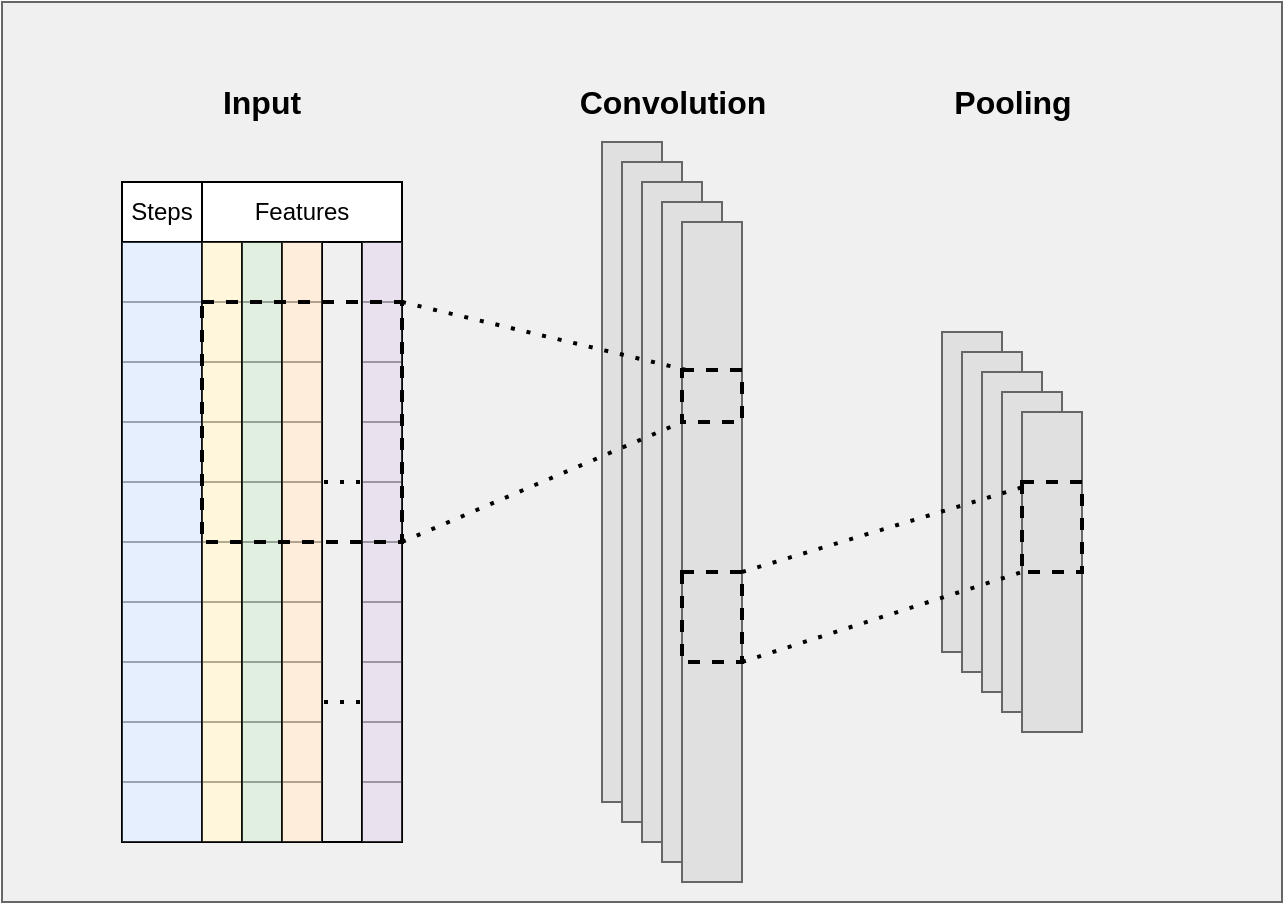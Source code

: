 <mxfile version="14.6.13" type="device"><diagram id="3YTE5a91UJtpVfU0JybS" name="Page-1"><mxGraphModel dx="1178" dy="642" grid="1" gridSize="10" guides="1" tooltips="1" connect="1" arrows="1" fold="1" page="1" pageScale="1" pageWidth="1169" pageHeight="827" math="0" shadow="0"><root><mxCell id="0"/><mxCell id="1" parent="0"/><mxCell id="nk28pe4yar0p9a3DMlO6-95" value="" style="rounded=0;whiteSpace=wrap;html=1;strokeWidth=1;fontColor=#333333;strokeColor=#666666;fillColor=#F0F0F0;" vertex="1" parent="1"><mxGeometry x="210" y="170" width="640" height="450" as="geometry"/></mxCell><mxCell id="nk28pe4yar0p9a3DMlO6-78" value="" style="rounded=0;whiteSpace=wrap;html=1;strokeColor=#666666;strokeWidth=1;fontColor=#333333;fillColor=#E0E0E0;" vertex="1" parent="1"><mxGeometry x="510" y="240" width="30" height="330" as="geometry"/></mxCell><mxCell id="nk28pe4yar0p9a3DMlO6-79" value="" style="rounded=0;whiteSpace=wrap;html=1;strokeColor=#666666;strokeWidth=1;fontColor=#333333;fillColor=#E0E0E0;" vertex="1" parent="1"><mxGeometry x="520" y="250" width="30" height="330" as="geometry"/></mxCell><mxCell id="nk28pe4yar0p9a3DMlO6-80" value="" style="rounded=0;whiteSpace=wrap;html=1;strokeColor=#666666;strokeWidth=1;fontColor=#333333;fillColor=#E0E0E0;" vertex="1" parent="1"><mxGeometry x="530" y="260" width="30" height="330" as="geometry"/></mxCell><mxCell id="nk28pe4yar0p9a3DMlO6-81" value="" style="rounded=0;whiteSpace=wrap;html=1;strokeColor=#666666;strokeWidth=1;fontColor=#333333;fillColor=#E0E0E0;" vertex="1" parent="1"><mxGeometry x="540" y="270" width="30" height="330" as="geometry"/></mxCell><mxCell id="nk28pe4yar0p9a3DMlO6-82" value="" style="rounded=0;whiteSpace=wrap;html=1;strokeColor=#666666;strokeWidth=1;fontColor=#333333;fillColor=#E0E0E0;" vertex="1" parent="1"><mxGeometry x="550" y="280" width="30" height="330" as="geometry"/></mxCell><mxCell id="nk28pe4yar0p9a3DMlO6-76" value="" style="endArrow=none;dashed=1;html=1;dashPattern=1 3;strokeWidth=2;entryX=0.078;entryY=0;entryDx=0;entryDy=0;entryPerimeter=0;exitX=1;exitY=0;exitDx=0;exitDy=0;" edge="1" parent="1" source="nk28pe4yar0p9a3DMlO6-75" target="nk28pe4yar0p9a3DMlO6-83"><mxGeometry width="50" height="50" relative="1" as="geometry"><mxPoint x="380" y="320" as="sourcePoint"/><mxPoint x="490" y="350" as="targetPoint"/></mxGeometry></mxCell><mxCell id="nk28pe4yar0p9a3DMlO6-77" value="" style="endArrow=none;dashed=1;html=1;dashPattern=1 3;strokeWidth=2;entryX=0;entryY=1;entryDx=0;entryDy=0;exitX=1;exitY=1;exitDx=0;exitDy=0;" edge="1" parent="1" source="nk28pe4yar0p9a3DMlO6-75" target="nk28pe4yar0p9a3DMlO6-83"><mxGeometry width="50" height="50" relative="1" as="geometry"><mxPoint x="380" y="440" as="sourcePoint"/><mxPoint x="490" y="410" as="targetPoint"/></mxGeometry></mxCell><mxCell id="nk28pe4yar0p9a3DMlO6-83" value="" style="rounded=0;whiteSpace=wrap;html=1;strokeWidth=2;dashed=1;fillColor=none;" vertex="1" parent="1"><mxGeometry x="550" y="354" width="30" height="26" as="geometry"/></mxCell><mxCell id="nk28pe4yar0p9a3DMlO6-84" value="" style="rounded=0;whiteSpace=wrap;html=1;strokeColor=#000000;strokeWidth=2;fillColor=none;dashed=1;" vertex="1" parent="1"><mxGeometry x="550" y="455" width="30" height="45" as="geometry"/></mxCell><mxCell id="nk28pe4yar0p9a3DMlO6-85" value="" style="rounded=0;whiteSpace=wrap;html=1;strokeColor=#666666;strokeWidth=1;fontColor=#333333;fillColor=#E0E0E0;" vertex="1" parent="1"><mxGeometry x="680" y="335" width="30" height="160" as="geometry"/></mxCell><mxCell id="nk28pe4yar0p9a3DMlO6-86" value="" style="rounded=0;whiteSpace=wrap;html=1;strokeColor=#666666;strokeWidth=1;fontColor=#333333;fillColor=#E0E0E0;" vertex="1" parent="1"><mxGeometry x="690" y="345" width="30" height="160" as="geometry"/></mxCell><mxCell id="nk28pe4yar0p9a3DMlO6-87" value="" style="rounded=0;whiteSpace=wrap;html=1;strokeColor=#666666;strokeWidth=1;fontColor=#333333;fillColor=#E0E0E0;" vertex="1" parent="1"><mxGeometry x="700" y="355" width="30" height="160" as="geometry"/></mxCell><mxCell id="nk28pe4yar0p9a3DMlO6-88" value="" style="rounded=0;whiteSpace=wrap;html=1;strokeColor=#666666;strokeWidth=1;fontColor=#333333;fillColor=#E0E0E0;" vertex="1" parent="1"><mxGeometry x="710" y="365" width="30" height="160" as="geometry"/></mxCell><mxCell id="nk28pe4yar0p9a3DMlO6-89" value="" style="rounded=0;whiteSpace=wrap;html=1;strokeColor=#666666;strokeWidth=1;fontColor=#333333;fillColor=#E0E0E0;" vertex="1" parent="1"><mxGeometry x="720" y="375" width="30" height="160" as="geometry"/></mxCell><mxCell id="nk28pe4yar0p9a3DMlO6-90" value="" style="rounded=0;whiteSpace=wrap;html=1;strokeColor=#000000;strokeWidth=2;fillColor=none;dashed=1;" vertex="1" parent="1"><mxGeometry x="720" y="410" width="30" height="45" as="geometry"/></mxCell><mxCell id="nk28pe4yar0p9a3DMlO6-92" value="" style="endArrow=none;dashed=1;html=1;dashPattern=1 3;strokeWidth=2;entryX=0.108;entryY=0.037;entryDx=0;entryDy=0;entryPerimeter=0;exitX=1;exitY=0;exitDx=0;exitDy=0;" edge="1" parent="1" source="nk28pe4yar0p9a3DMlO6-84" target="nk28pe4yar0p9a3DMlO6-90"><mxGeometry width="50" height="50" relative="1" as="geometry"><mxPoint x="570" y="460" as="sourcePoint"/><mxPoint x="620" y="410" as="targetPoint"/></mxGeometry></mxCell><mxCell id="nk28pe4yar0p9a3DMlO6-93" value="" style="endArrow=none;dashed=1;html=1;dashPattern=1 3;strokeWidth=2;entryX=0;entryY=1;entryDx=0;entryDy=0;exitX=1;exitY=1;exitDx=0;exitDy=0;" edge="1" parent="1" source="nk28pe4yar0p9a3DMlO6-84" target="nk28pe4yar0p9a3DMlO6-90"><mxGeometry width="50" height="50" relative="1" as="geometry"><mxPoint x="606.76" y="536.67" as="sourcePoint"/><mxPoint x="750" y="553.335" as="targetPoint"/></mxGeometry></mxCell><mxCell id="nk28pe4yar0p9a3DMlO6-96" value="&lt;div style=&quot;font-size: 16px;&quot;&gt;&lt;font style=&quot;font-size: 16px;&quot; face=&quot;Helvetica&quot;&gt;&lt;b style=&quot;font-size: 16px;&quot;&gt;Input&lt;/b&gt;&lt;/font&gt;&lt;/div&gt;" style="text;html=1;strokeColor=none;fillColor=none;align=center;verticalAlign=middle;whiteSpace=wrap;rounded=0;fontSize=16;" vertex="1" parent="1"><mxGeometry x="320" y="210" width="40" height="20" as="geometry"/></mxCell><mxCell id="nk28pe4yar0p9a3DMlO6-97" value="&lt;b&gt;Convolution&lt;/b&gt;" style="text;html=1;strokeColor=none;fillColor=none;align=center;verticalAlign=middle;whiteSpace=wrap;rounded=0;fontSize=16;" vertex="1" parent="1"><mxGeometry x="497.5" y="210" width="95" height="20" as="geometry"/></mxCell><mxCell id="nk28pe4yar0p9a3DMlO6-99" value="&lt;b&gt;Pooling&lt;/b&gt;" style="text;html=1;strokeColor=none;fillColor=none;align=center;verticalAlign=middle;whiteSpace=wrap;rounded=0;fontSize=16;" vertex="1" parent="1"><mxGeometry x="682.5" y="210" width="65" height="20" as="geometry"/></mxCell><mxCell id="nk28pe4yar0p9a3DMlO6-103" value="" style="group" vertex="1" connectable="0" parent="1"><mxGeometry x="270" y="260" width="140" height="330" as="geometry"/></mxCell><mxCell id="nk28pe4yar0p9a3DMlO6-38" value="" style="rounded=0;whiteSpace=wrap;html=1;strokeWidth=1;" vertex="1" parent="nk28pe4yar0p9a3DMlO6-103"><mxGeometry x="40" y="30" width="20" height="300" as="geometry"/></mxCell><mxCell id="nk28pe4yar0p9a3DMlO6-39" value="" style="rounded=0;whiteSpace=wrap;html=1;strokeWidth=1;" vertex="1" parent="nk28pe4yar0p9a3DMlO6-103"><mxGeometry x="60" y="30" width="20" height="300" as="geometry"/></mxCell><mxCell id="nk28pe4yar0p9a3DMlO6-40" value="" style="rounded=0;whiteSpace=wrap;html=1;strokeWidth=1;" vertex="1" parent="nk28pe4yar0p9a3DMlO6-103"><mxGeometry x="80" y="30" width="20" height="300" as="geometry"/></mxCell><mxCell id="nk28pe4yar0p9a3DMlO6-41" value="" style="rounded=0;whiteSpace=wrap;html=1;strokeWidth=1;" vertex="1" parent="nk28pe4yar0p9a3DMlO6-103"><mxGeometry x="120" y="30" width="20" height="300" as="geometry"/></mxCell><mxCell id="nk28pe4yar0p9a3DMlO6-42" value="Features" style="rounded=0;whiteSpace=wrap;html=1;strokeWidth=1;" vertex="1" parent="nk28pe4yar0p9a3DMlO6-103"><mxGeometry x="40" width="100" height="30" as="geometry"/></mxCell><mxCell id="nk28pe4yar0p9a3DMlO6-43" value="" style="rounded=0;whiteSpace=wrap;html=1;strokeWidth=1;" vertex="1" parent="nk28pe4yar0p9a3DMlO6-103"><mxGeometry width="40" height="330" as="geometry"/></mxCell><mxCell id="nk28pe4yar0p9a3DMlO6-44" value="" style="endArrow=none;dashed=1;html=1;dashPattern=1 3;strokeWidth=2;entryX=-0.029;entryY=0.519;entryDx=0;entryDy=0;entryPerimeter=0;" edge="1" parent="nk28pe4yar0p9a3DMlO6-103"><mxGeometry x="-50" width="50" height="50" as="geometry"><mxPoint x="101" y="150" as="sourcePoint"/><mxPoint x="120.42" y="150.37" as="targetPoint"/><Array as="points"><mxPoint x="120" y="150"/></Array></mxGeometry></mxCell><mxCell id="nk28pe4yar0p9a3DMlO6-45" value="Steps" style="rounded=0;whiteSpace=wrap;html=1;strokeWidth=1;" vertex="1" parent="nk28pe4yar0p9a3DMlO6-103"><mxGeometry width="40" height="30" as="geometry"/></mxCell><mxCell id="nk28pe4yar0p9a3DMlO6-46" value="" style="endArrow=none;dashed=1;html=1;dashPattern=1 3;strokeWidth=2;entryX=-0.029;entryY=0.519;entryDx=0;entryDy=0;entryPerimeter=0;" edge="1" parent="nk28pe4yar0p9a3DMlO6-103"><mxGeometry x="-50" width="50" height="50" as="geometry"><mxPoint x="101" y="260" as="sourcePoint"/><mxPoint x="120.0" y="260.37" as="targetPoint"/><Array as="points"><mxPoint x="119.58" y="260"/></Array></mxGeometry></mxCell><mxCell id="nk28pe4yar0p9a3DMlO6-49" value="" style="rounded=0;whiteSpace=wrap;html=1;strokeWidth=1;fillColor=none;" vertex="1" parent="nk28pe4yar0p9a3DMlO6-103"><mxGeometry y="30" width="100" height="30" as="geometry"/></mxCell><mxCell id="nk28pe4yar0p9a3DMlO6-50" value="" style="rounded=0;whiteSpace=wrap;html=1;strokeWidth=1;fillColor=none;" vertex="1" parent="nk28pe4yar0p9a3DMlO6-103"><mxGeometry y="60" width="100" height="30" as="geometry"/></mxCell><mxCell id="nk28pe4yar0p9a3DMlO6-51" value="" style="rounded=0;whiteSpace=wrap;html=1;strokeWidth=1;fillColor=none;" vertex="1" parent="nk28pe4yar0p9a3DMlO6-103"><mxGeometry y="90" width="100" height="30" as="geometry"/></mxCell><mxCell id="nk28pe4yar0p9a3DMlO6-52" value="" style="rounded=0;whiteSpace=wrap;html=1;strokeWidth=1;fillColor=none;" vertex="1" parent="nk28pe4yar0p9a3DMlO6-103"><mxGeometry y="120" width="100" height="30" as="geometry"/></mxCell><mxCell id="nk28pe4yar0p9a3DMlO6-53" value="" style="rounded=0;whiteSpace=wrap;html=1;strokeWidth=1;fillColor=none;" vertex="1" parent="nk28pe4yar0p9a3DMlO6-103"><mxGeometry y="150" width="100" height="30" as="geometry"/></mxCell><mxCell id="nk28pe4yar0p9a3DMlO6-54" value="" style="rounded=0;whiteSpace=wrap;html=1;strokeWidth=1;fillColor=none;" vertex="1" parent="nk28pe4yar0p9a3DMlO6-103"><mxGeometry y="180" width="100" height="30" as="geometry"/></mxCell><mxCell id="nk28pe4yar0p9a3DMlO6-55" value="" style="rounded=0;whiteSpace=wrap;html=1;strokeWidth=1;fillColor=none;" vertex="1" parent="nk28pe4yar0p9a3DMlO6-103"><mxGeometry y="210" width="100" height="30" as="geometry"/></mxCell><mxCell id="nk28pe4yar0p9a3DMlO6-56" value="" style="rounded=0;whiteSpace=wrap;html=1;strokeWidth=1;fillColor=none;" vertex="1" parent="nk28pe4yar0p9a3DMlO6-103"><mxGeometry y="240" width="100" height="30" as="geometry"/></mxCell><mxCell id="nk28pe4yar0p9a3DMlO6-57" value="" style="rounded=0;whiteSpace=wrap;html=1;strokeWidth=1;fillColor=none;" vertex="1" parent="nk28pe4yar0p9a3DMlO6-103"><mxGeometry y="270" width="100" height="30" as="geometry"/></mxCell><mxCell id="nk28pe4yar0p9a3DMlO6-58" value="" style="rounded=0;whiteSpace=wrap;html=1;strokeWidth=1;fillColor=none;" vertex="1" parent="nk28pe4yar0p9a3DMlO6-103"><mxGeometry y="300" width="100" height="30" as="geometry"/></mxCell><mxCell id="nk28pe4yar0p9a3DMlO6-59" value="" style="rounded=0;whiteSpace=wrap;html=1;strokeWidth=1;fillColor=none;" vertex="1" parent="nk28pe4yar0p9a3DMlO6-103"><mxGeometry x="120" y="30" width="20" height="30" as="geometry"/></mxCell><mxCell id="nk28pe4yar0p9a3DMlO6-60" value="" style="rounded=0;whiteSpace=wrap;html=1;strokeWidth=1;fillColor=none;" vertex="1" parent="nk28pe4yar0p9a3DMlO6-103"><mxGeometry x="120" y="60" width="20" height="30" as="geometry"/></mxCell><mxCell id="nk28pe4yar0p9a3DMlO6-61" value="" style="rounded=0;whiteSpace=wrap;html=1;strokeWidth=1;fillColor=none;" vertex="1" parent="nk28pe4yar0p9a3DMlO6-103"><mxGeometry x="120" y="90" width="20" height="30" as="geometry"/></mxCell><mxCell id="nk28pe4yar0p9a3DMlO6-62" value="" style="rounded=0;whiteSpace=wrap;html=1;strokeWidth=1;fillColor=none;" vertex="1" parent="nk28pe4yar0p9a3DMlO6-103"><mxGeometry x="120" y="120" width="20" height="30" as="geometry"/></mxCell><mxCell id="nk28pe4yar0p9a3DMlO6-63" value="" style="rounded=0;whiteSpace=wrap;html=1;strokeWidth=1;fillColor=none;" vertex="1" parent="nk28pe4yar0p9a3DMlO6-103"><mxGeometry x="120" y="150" width="20" height="30" as="geometry"/></mxCell><mxCell id="nk28pe4yar0p9a3DMlO6-64" value="" style="rounded=0;whiteSpace=wrap;html=1;strokeWidth=1;fillColor=none;" vertex="1" parent="nk28pe4yar0p9a3DMlO6-103"><mxGeometry x="120" y="180" width="20" height="30" as="geometry"/></mxCell><mxCell id="nk28pe4yar0p9a3DMlO6-65" value="" style="rounded=0;whiteSpace=wrap;html=1;strokeWidth=1;fillColor=none;" vertex="1" parent="nk28pe4yar0p9a3DMlO6-103"><mxGeometry x="120" y="210" width="20" height="30" as="geometry"/></mxCell><mxCell id="nk28pe4yar0p9a3DMlO6-66" value="" style="rounded=0;whiteSpace=wrap;html=1;strokeWidth=1;fillColor=none;" vertex="1" parent="nk28pe4yar0p9a3DMlO6-103"><mxGeometry x="120" y="240" width="20" height="30" as="geometry"/></mxCell><mxCell id="nk28pe4yar0p9a3DMlO6-67" value="" style="rounded=0;whiteSpace=wrap;html=1;strokeWidth=1;fillColor=none;" vertex="1" parent="nk28pe4yar0p9a3DMlO6-103"><mxGeometry x="120" y="270" width="20" height="30" as="geometry"/></mxCell><mxCell id="nk28pe4yar0p9a3DMlO6-69" value="" style="rounded=0;whiteSpace=wrap;html=1;strokeWidth=1;fillColor=#dae8fc;opacity=70;" vertex="1" parent="nk28pe4yar0p9a3DMlO6-103"><mxGeometry y="30" width="40" height="300" as="geometry"/></mxCell><mxCell id="nk28pe4yar0p9a3DMlO6-70" value="" style="rounded=0;whiteSpace=wrap;html=1;strokeWidth=1;fillColor=#fff2cc;opacity=70;" vertex="1" parent="nk28pe4yar0p9a3DMlO6-103"><mxGeometry x="40" y="30" width="20" height="300" as="geometry"/></mxCell><mxCell id="nk28pe4yar0p9a3DMlO6-71" value="" style="rounded=0;whiteSpace=wrap;html=1;strokeWidth=1;fillColor=#d5e8d4;opacity=70;" vertex="1" parent="nk28pe4yar0p9a3DMlO6-103"><mxGeometry x="60" y="30" width="20" height="300" as="geometry"/></mxCell><mxCell id="nk28pe4yar0p9a3DMlO6-72" value="" style="rounded=0;whiteSpace=wrap;html=1;strokeWidth=1;fillColor=#ffe6cc;opacity=70;" vertex="1" parent="nk28pe4yar0p9a3DMlO6-103"><mxGeometry x="80" y="30" width="20" height="300" as="geometry"/></mxCell><mxCell id="nk28pe4yar0p9a3DMlO6-73" value="" style="rounded=0;whiteSpace=wrap;html=1;strokeWidth=1;fillColor=#e1d5e7;opacity=70;" vertex="1" parent="nk28pe4yar0p9a3DMlO6-103"><mxGeometry x="120" y="30" width="20" height="300" as="geometry"/></mxCell><mxCell id="nk28pe4yar0p9a3DMlO6-75" value="" style="rounded=0;whiteSpace=wrap;html=1;strokeColor=#000000;strokeWidth=2;dashed=1;fillColor=none;" vertex="1" parent="nk28pe4yar0p9a3DMlO6-103"><mxGeometry x="40" y="60" width="100" height="120" as="geometry"/></mxCell><mxCell id="nk28pe4yar0p9a3DMlO6-102" value="" style="endArrow=none;html=1;fontSize=16;entryX=0;entryY=1;entryDx=0;entryDy=0;" edge="1" parent="nk28pe4yar0p9a3DMlO6-103" target="nk28pe4yar0p9a3DMlO6-73"><mxGeometry width="50" height="50" relative="1" as="geometry"><mxPoint x="100" y="330" as="sourcePoint"/><mxPoint x="150" y="280" as="targetPoint"/></mxGeometry></mxCell></root></mxGraphModel></diagram></mxfile>
